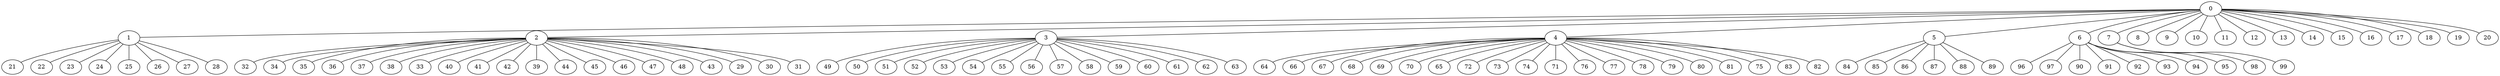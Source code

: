 
graph graphname {
    0 -- 1
0 -- 2
0 -- 3
0 -- 4
0 -- 5
0 -- 6
0 -- 7
0 -- 8
0 -- 9
0 -- 10
0 -- 11
0 -- 12
0 -- 13
0 -- 14
0 -- 15
0 -- 16
0 -- 17
0 -- 18
0 -- 19
0 -- 20
1 -- 21
1 -- 22
1 -- 23
1 -- 24
1 -- 25
1 -- 26
1 -- 27
1 -- 28
2 -- 32
2 -- 34
2 -- 35
2 -- 36
2 -- 37
2 -- 38
2 -- 33
2 -- 40
2 -- 41
2 -- 42
2 -- 39
2 -- 44
2 -- 45
2 -- 46
2 -- 47
2 -- 48
2 -- 43
2 -- 29
2 -- 30
2 -- 31
3 -- 49
3 -- 50
3 -- 51
3 -- 52
3 -- 53
3 -- 54
3 -- 55
3 -- 56
3 -- 57
3 -- 58
3 -- 59
3 -- 60
3 -- 61
3 -- 62
3 -- 63
4 -- 64
4 -- 66
4 -- 67
4 -- 68
4 -- 69
4 -- 70
4 -- 65
4 -- 72
4 -- 73
4 -- 74
4 -- 71
4 -- 76
4 -- 77
4 -- 78
4 -- 79
4 -- 80
4 -- 81
4 -- 75
4 -- 83
4 -- 82
5 -- 84
5 -- 85
5 -- 86
5 -- 87
5 -- 88
5 -- 89
6 -- 96
6 -- 97
6 -- 90
6 -- 91
6 -- 92
6 -- 93
6 -- 94
6 -- 95
7 -- 98
7 -- 99

}
